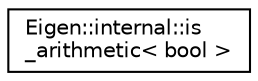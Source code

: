 digraph "Graphical Class Hierarchy"
{
  edge [fontname="Helvetica",fontsize="10",labelfontname="Helvetica",labelfontsize="10"];
  node [fontname="Helvetica",fontsize="10",shape=record];
  rankdir="LR";
  Node1 [label="Eigen::internal::is\l_arithmetic\< bool \>",height=0.2,width=0.4,color="black", fillcolor="white", style="filled",URL="$struct_eigen_1_1internal_1_1is__arithmetic_3_01bool_01_4.html"];
}
